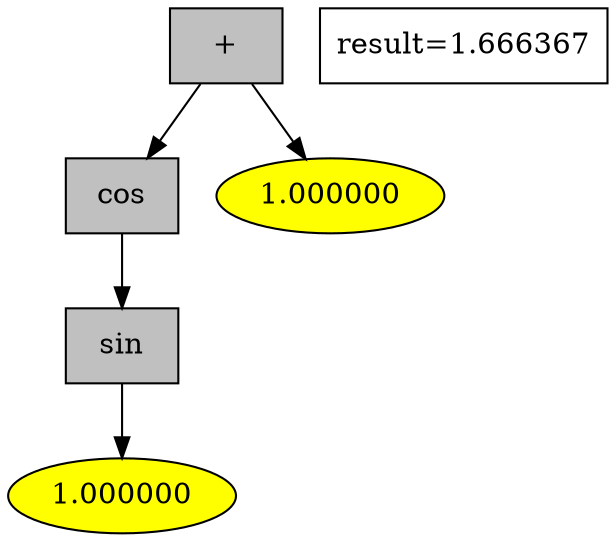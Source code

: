 digraph G {
4 [style = filled, label="+", shape = box, fillcolor="grey"];
4->0;
0 [style = filled, label="cos", shape = box, fillcolor="grey"];
0->1;
1 [style = filled, label="sin", shape = box, fillcolor="grey"];
1->2;
2 [style = filled, label="1.000000", fillcolor="yellow"];
4->3;
3 [style = filled, label="1.000000", fillcolor="yellow"];
"result=1.666367" [shape=box];
}
